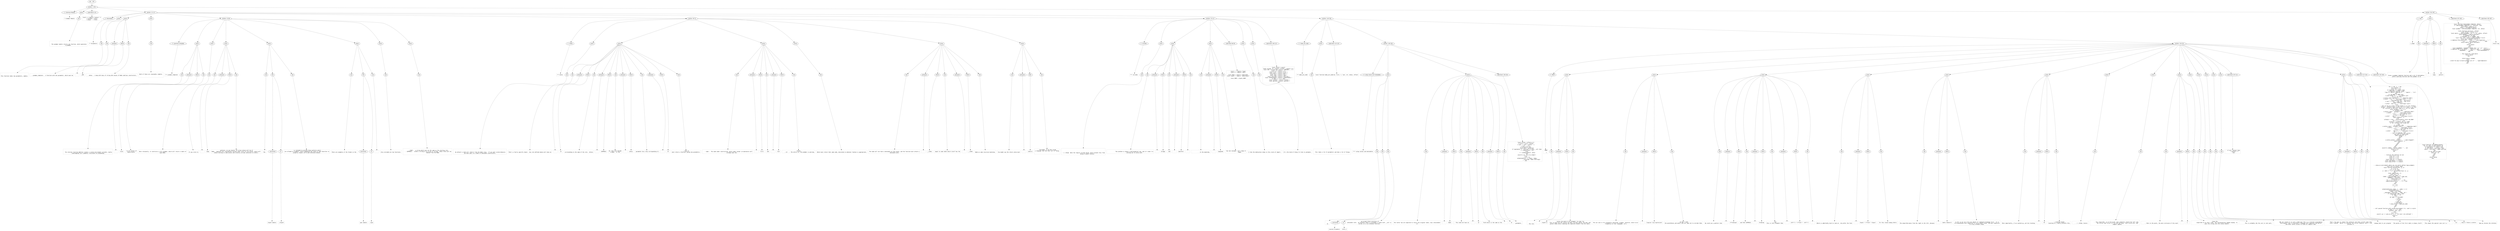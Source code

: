 digraph lpegNode {

node [fontname=Helvetica]
edge [style=dashed]

doc_0 [label="doc - 397"]


doc_0 -> { section_1}
{rank=same; section_1}

section_1 [label="section: 1-351"]


// END RANK doc_0

section_1 -> { header_2 prose_3 codeblock_4 section_5 section_6}
{rank=same; header_2 prose_3 codeblock_4 section_5 section_6}

header_2 [label="1 : Grammar Module"]

prose_3 [label="prose"]

codeblock_4 [label="code block 6-10"]

section_5 [label="section: 12-117"]

section_6 [label="section: 352-397"]


// END RANK section_1

header_2 -> leaf_7
leaf_7  [color=Gray,shape=rectangle,fontname=Inconsolata,label="* Grammar Module"]
// END RANK header_2

prose_3 -> { raw_8}
{rank=same; raw_8}

raw_8 [label="raw"]


// END RANK prose_3

raw_8 -> leaf_9
leaf_9  [color=Gray,shape=rectangle,fontname=Inconsolata,label="

  The grammar module returns one function, which generates
a grammar.
"]
// END RANK raw_8

codeblock_4 -> leaf_10
leaf_10  [color=Gray,shape=rectangle,fontname=Inconsolata,label="local s = require \"status\" ()
s.verbose = false
s.angry   = false"]
// END RANK codeblock_4

section_5 -> { header_11 prose_12 prose_13 prose_14 section_15 section_16 section_17 section_18}
{rank=same; header_11 prose_12 prose_13 prose_14 section_15 section_16 section_17 section_18}

header_11 [label="2 : Parameters"]

prose_12 [label="prose"]

prose_13 [label="prose"]

prose_14 [label="prose"]

section_15 [label="section: 23-48"]

section_16 [label="section: 49-73"]

section_17 [label="section: 74-117"]

section_18 [label="section: 118-158"]


// END RANK section_5

header_11 -> leaf_19
leaf_19  [color=Gray,shape=rectangle,fontname=Inconsolata,label="** Parameters"]
// END RANK header_11

prose_12 -> { raw_20}
{rank=same; raw_20}

raw_20 [label="raw"]


// END RANK prose_12

raw_20 -> leaf_21
leaf_21  [color=Gray,shape=rectangle,fontname=Inconsolata,label="

This function takes two parameters, namely:
"]
// END RANK raw_20

prose_13 -> { raw_22 prespace_23 literal_24 raw_25}
{rank=same; raw_22 prespace_23 literal_24 raw_25}

raw_22 [label="raw"]

prespace_23 [label="prespace"]

literal_24 [label="literal"]

raw_25 [label="raw"]


// END RANK prose_13

raw_22 -> leaf_26
leaf_26  [color=Gray,shape=rectangle,fontname=Inconsolata,label="
  - grammar_template :  A function with one parameter, which must be"]
// END RANK raw_22

prespace_23 -> leaf_27
leaf_27  [color=Gray,shape=rectangle,fontname=Inconsolata,label=" "]
// END RANK prespace_23

literal_24 -> leaf_28
leaf_28  [color=Gray,shape=rectangle,fontname=Inconsolata,label="_ENV"]
// END RANK literal_24

raw_25 -> leaf_29
leaf_29  [color=Gray,shape=rectangle,fontname=Inconsolata,label=".
  - metas :  A map with keys of string and values of Node subclass constructors.
"]
// END RANK raw_25

prose_14 -> { raw_30}
{rank=same; raw_30}

raw_30 [label="raw"]


// END RANK prose_14

raw_30 -> leaf_31
leaf_31  [color=Gray,shape=rectangle,fontname=Inconsolata,label="
Both of these are reasonably complex.


"]
// END RANK raw_30

section_15 -> { header_32 prose_33 prose_34 prose_35 prose_36 prose_37 prose_38 prose_39}
{rank=same; header_32 prose_33 prose_34 prose_35 prose_36 prose_37 prose_38 prose_39}

header_32 [label="3 : grammar_template"]

prose_33 [label="prose"]

prose_34 [label="prose"]

prose_35 [label="prose"]

prose_36 [label="prose"]

prose_37 [label="prose"]

prose_38 [label="prose"]

prose_39 [label="prose"]


// END RANK section_15

header_32 -> leaf_40
leaf_40  [color=Gray,shape=rectangle,fontname=Inconsolata,label="*** grammar_template"]
// END RANK header_32

prose_33 -> { raw_41 prespace_42 literal_43 raw_44}
{rank=same; raw_41 prespace_42 literal_43 raw_44}

raw_41 [label="raw"]

prespace_42 [label="prespace"]

literal_43 [label="literal"]

raw_44 [label="raw"]


// END RANK prose_33

raw_41 -> leaf_45
leaf_45  [color=Gray,shape=rectangle,fontname=Inconsolata,label="

  The internal function @define creates a custom environment variable, neatly
sidestepping lua's pedantic insistance on prepending"]
// END RANK raw_41

prespace_42 -> leaf_46
leaf_46  [color=Gray,shape=rectangle,fontname=Inconsolata,label=" "]
// END RANK prespace_42

literal_43 -> leaf_47
leaf_47  [color=Gray,shape=rectangle,fontname=Inconsolata,label="local"]
// END RANK literal_43

raw_44 -> leaf_48
leaf_48  [color=Gray,shape=rectangle,fontname=Inconsolata,label=" to all values of
significance.
"]
// END RANK raw_44

prose_34 -> { raw_49}
{rank=same; raw_49}

raw_49 [label="raw"]


// END RANK prose_34

raw_49 -> leaf_50
leaf_50  [color=Gray,shape=rectangle,fontname=Inconsolata,label="
More relevantly, it constructs a full grammar, which will return a table of
type Node.
"]
// END RANK raw_49

prose_35 -> { raw_51 prespace_52 literal_53 raw_54}
{rank=same; raw_51 prespace_52 literal_53 raw_54}

raw_51 [label="raw"]

prespace_52 [label="prespace"]

literal_53 [label="literal"]

raw_54 [label="raw"]


// END RANK prose_35

raw_51 -> leaf_55
leaf_55  [color=Gray,shape=rectangle,fontname=Inconsolata,label="
If you stick to"]
// END RANK raw_51

prespace_52 -> leaf_56
leaf_56  [color=Gray,shape=rectangle,fontname=Inconsolata,label=" "]
// END RANK prespace_52

literal_53 -> leaf_57
leaf_57  [color=Gray,shape=rectangle,fontname=Inconsolata,label="lpeg"]
// END RANK literal_53

raw_54 -> leaf_58
leaf_58  [color=Gray,shape=rectangle,fontname=Inconsolata,label=" patterns, as you should, all array values will be of
Node.  Captures will interpolate various other sorts of Lua values, which will
induce halting in some places and silently corrupt execution in others.
"]
// END RANK raw_54

prose_36 -> { raw_59 link_60 raw_61}
{rank=same; raw_59 link_60 raw_61}

raw_59 [label="raw"]

link_60 [label="link"]

raw_61 [label="raw"]


// END RANK prose_36

raw_59 -> leaf_62
leaf_62  [color=Gray,shape=rectangle,fontname=Inconsolata,label="
The "]
// END RANK raw_59

link_60 -> { anchortext_63 url_64}
{rank=same; anchortext_63 url_64}

anchortext_63 [label="anchortext"]

url_64 [label="url"]


// END RANK link_60

anchortext_63 -> leaf_65
leaf_65  [color=Gray,shape=rectangle,fontname=Inconsolata,label="elpatt module"]
// END RANK anchortext_63

url_64 -> leaf_66
leaf_66  [color=Gray,shape=rectangle,fontname=Inconsolata,label="./elpatt"]
// END RANK url_64

raw_61 -> leaf_67
leaf_67  [color=Gray,shape=rectangle,fontname=Inconsolata,label=" is intended to provide those patterns which
are allowed in Grammars, while expanding the scope of some favorites to
properly respect utf-8 and otherwise behave.
"]
// END RANK raw_61

prose_37 -> { raw_68 link_69 raw_70}
{rank=same; raw_68 link_69 raw_70}

raw_68 [label="raw"]

link_69 [label="link"]

raw_70 [label="raw"]


// END RANK prose_37

raw_68 -> leaf_71
leaf_71  [color=Gray,shape=rectangle,fontname=Inconsolata,label="
There are examples of the format in the "]
// END RANK raw_68

link_69 -> { anchortext_72 url_73}
{rank=same; anchortext_72 url_73}

anchortext_72 [label="anchortext"]

url_73 [label="url"]


// END RANK link_69

anchortext_72 -> leaf_74
leaf_74  [color=Gray,shape=rectangle,fontname=Inconsolata,label="spec module"]
// END RANK anchortext_72

url_73 -> leaf_75
leaf_75  [color=Gray,shape=rectangle,fontname=Inconsolata,label="./spec"]
// END RANK url_73

raw_70 -> leaf_76
leaf_76  [color=Gray,shape=rectangle,fontname=Inconsolata,label=".
"]
// END RANK raw_70

prose_38 -> { raw_77}
{rank=same; raw_77}

raw_77 [label="raw"]


// END RANK prose_38

raw_77 -> leaf_78
leaf_78  [color=Gray,shape=rectangle,fontname=Inconsolata,label="
Also included are two functions:
"]
// END RANK raw_77

prose_39 -> { raw_79}
{rank=same; raw_79}

raw_79 [label="raw"]


// END RANK prose_39

raw_79 -> leaf_80
leaf_80  [color=Gray,shape=rectangle,fontname=Inconsolata,label="
  -  START :  a string which must be the same as the starting rule.
  -  SUPPRESS :  either a string or an array of strings. These rules will be
                 removed from the Node.

"]
// END RANK raw_79

section_16 -> { header_81 prose_82 prose_83 prose_84 prose_85 prose_86 prose_87}
{rank=same; header_81 prose_82 prose_83 prose_84 prose_85 prose_86 prose_87}

header_81 [label="3 : metas"]

prose_82 [label="prose"]

prose_83 [label="prose"]

prose_84 [label="prose"]

prose_85 [label="prose"]

prose_86 [label="prose"]

prose_87 [label="prose"]


// END RANK section_16

header_81 -> leaf_88
leaf_88  [color=Gray,shape=rectangle,fontname=Inconsolata,label="*** metas"]
// END RANK header_81

prose_82 -> { raw_89}
{rank=same; raw_89}

raw_89 [label="raw"]


// END RANK prose_82

raw_89 -> leaf_90
leaf_90  [color=Gray,shape=rectangle,fontname=Inconsolata,label="

  By default a node will inherit from the Node class.  If you want custom behavior,
you must pass in a table of metatable constructors.
"]
// END RANK raw_89

prose_83 -> { raw_91 prespace_92 literal_93 raw_94 prespace_95 literal_96 raw_97 prespace_98 literal_99 raw_100 prespace_101 literal_102 raw_103}
{rank=same; raw_91 prespace_92 literal_93 raw_94 prespace_95 literal_96 raw_97 prespace_98 literal_99 raw_100 prespace_101 literal_102 raw_103}

raw_91 [label="raw"]

prespace_92 [label="prespace"]

literal_93 [label="literal"]

raw_94 [label="raw"]

prespace_95 [label="prespace"]

literal_96 [label="literal"]

raw_97 [label="raw"]

prespace_98 [label="prespace"]

literal_99 [label="literal"]

raw_100 [label="raw"]

prespace_101 [label="prespace"]

literal_102 [label="literal"]

raw_103 [label="raw"]


// END RANK prose_83

raw_91 -> leaf_104
leaf_104  [color=Gray,shape=rectangle,fontname=Inconsolata,label="
That's a fairly specific beast.  Any rule defined above will have an"]
// END RANK raw_91

prespace_92 -> leaf_105
leaf_105  [color=Gray,shape=rectangle,fontname=Inconsolata,label=" "]
// END RANK prespace_92

literal_93 -> leaf_106
leaf_106  [color=Gray,shape=rectangle,fontname=Inconsolata,label="id"]
// END RANK literal_93

raw_94 -> leaf_107
leaf_107  [color=Gray,shape=rectangle,fontname=Inconsolata,label="
corresonding to the name of the rule.  Unless"]
// END RANK raw_94

prespace_95 -> leaf_108
leaf_108  [color=Gray,shape=rectangle,fontname=Inconsolata,label=" "]
// END RANK prespace_95

literal_96 -> leaf_109
leaf_109  [color=Gray,shape=rectangle,fontname=Inconsolata,label="SUPPRESS"]
// END RANK literal_96

raw_97 -> leaf_110
leaf_110  [color=Gray,shape=rectangle,fontname=Inconsolata,label="ed, this will become
a Node.  If the"]
// END RANK raw_97

prespace_98 -> leaf_111
leaf_111  [color=Gray,shape=rectangle,fontname=Inconsolata,label=" "]
// END RANK prespace_98

literal_99 -> leaf_112
leaf_112  [color=Gray,shape=rectangle,fontname=Inconsolata,label="metas"]
// END RANK literal_99

raw_100 -> leaf_113
leaf_113  [color=Gray,shape=rectangle,fontname=Inconsolata,label=" parameter has a key corresponding to"]
// END RANK raw_100

prespace_101 -> leaf_114
leaf_114  [color=Gray,shape=rectangle,fontname=Inconsolata,label=" "]
// END RANK prespace_101

literal_102 -> leaf_115
leaf_115  [color=Gray,shape=rectangle,fontname=Inconsolata,label="id"]
// END RANK literal_102

raw_103 -> leaf_116
leaf_116  [color=Gray,shape=rectangle,fontname=Inconsolata,label=", then it
must return a function taking two parameters:
"]
// END RANK raw_103

prose_84 -> { raw_117 prespace_118 literal_119 raw_120 prespace_121 literal_122 raw_123}
{rank=same; raw_117 prespace_118 literal_119 raw_120 prespace_121 literal_122 raw_123}

raw_117 [label="raw"]

prespace_118 [label="prespace"]

literal_119 [label="literal"]

raw_120 [label="raw"]

prespace_121 [label="prespace"]

literal_122 [label="literal"]

raw_123 [label="raw"]


// END RANK prose_84

raw_117 -> leaf_124
leaf_124  [color=Gray,shape=rectangle,fontname=Inconsolata,label="
   - node :  The node under construction, which under normal circumstances will
             already have the"]
// END RANK raw_117

prespace_118 -> leaf_125
leaf_125  [color=Gray,shape=rectangle,fontname=Inconsolata,label=" "]
// END RANK prespace_118

literal_119 -> leaf_126
leaf_126  [color=Gray,shape=rectangle,fontname=Inconsolata,label="first"]
// END RANK literal_119

raw_120 -> leaf_127
leaf_127  [color=Gray,shape=rectangle,fontname=Inconsolata,label=" and"]
// END RANK raw_120

prespace_121 -> leaf_128
leaf_128  [color=Gray,shape=rectangle,fontname=Inconsolata,label=" "]
// END RANK prespace_121

literal_122 -> leaf_129
leaf_129  [color=Gray,shape=rectangle,fontname=Inconsolata,label="last"]
// END RANK literal_122

raw_123 -> leaf_130
leaf_130  [color=Gray,shape=rectangle,fontname=Inconsolata,label=" fields.
   - str  :  The entire str the grammar is parsing.
"]
// END RANK raw_123

prose_85 -> { raw_131}
{rank=same; raw_131}

raw_131 [label="raw"]


// END RANK prose_85

raw_131 -> leaf_132
leaf_132  [color=Gray,shape=rectangle,fontname=Inconsolata,label="
Which must return that same node, decorated in whatever fashion is appropriate.
"]
// END RANK raw_131

prose_86 -> { raw_133 prespace_134 literal_135 raw_136 prespace_137 literal_138 raw_139}
{rank=same; raw_133 prespace_134 literal_135 raw_136 prespace_137 literal_138 raw_139}

raw_133 [label="raw"]

prespace_134 [label="prespace"]

literal_135 [label="literal"]

raw_136 [label="raw"]

prespace_137 [label="prespace"]

literal_138 [label="literal"]

raw_139 [label="raw"]


// END RANK prose_86

raw_133 -> leaf_140
leaf_140  [color=Gray,shape=rectangle,fontname=Inconsolata,label="
The node will not have a metatable at this point, and the function must attach a
metatable with"]
// END RANK raw_133

prespace_134 -> leaf_141
leaf_141  [color=Gray,shape=rectangle,fontname=Inconsolata,label=" "]
// END RANK prespace_134

literal_135 -> leaf_142
leaf_142  [color=Gray,shape=rectangle,fontname=Inconsolata,label="__index"]
// END RANK literal_135

raw_136 -> leaf_143
leaf_143  [color=Gray,shape=rectangle,fontname=Inconsolata,label=" equal to some table which itself has the"]
// END RANK raw_136

prespace_137 -> leaf_144
leaf_144  [color=Gray,shape=rectangle,fontname=Inconsolata,label=" "]
// END RANK prespace_137

literal_138 -> leaf_145
leaf_145  [color=Gray,shape=rectangle,fontname=Inconsolata,label="__index"]
// END RANK literal_138

raw_139 -> leaf_146
leaf_146  [color=Gray,shape=rectangle,fontname=Inconsolata,label="
Node as some recursive backstop.
"]
// END RANK raw_139

prose_87 -> { raw_147 prespace_148 italic_149 raw_150}
{rank=same; raw_147 prespace_148 italic_149 raw_150}

raw_147 [label="raw"]

prespace_148 [label="prespace"]

italic_149 [label="italic"]

raw_150 [label="raw"]


// END RANK prose_87

raw_147 -> leaf_151
leaf_151  [color=Gray,shape=rectangle,fontname=Inconsolata,label="
You might say the return value must"]
// END RANK raw_147

prespace_148 -> leaf_152
leaf_152  [color=Gray,shape=rectangle,fontname=Inconsolata,label=" "]
// END RANK prespace_148

italic_149 -> leaf_153
leaf_153  [color=Gray,shape=rectangle,fontname=Inconsolata,label="inherit"]
// END RANK italic_149

raw_150 -> leaf_154
leaf_154  [color=Gray,shape=rectangle,fontname=Inconsolata,label=" from Node, if we were using
a language that did that sort of thing.


"]
// END RANK raw_150

section_17 -> { header_155 prose_156 prose_157 prose_158 codeblock_159 prose_160 prose_161 codeblock_162}
{rank=same; header_155 prose_156 prose_157 prose_158 codeblock_159 prose_160 prose_161 codeblock_162}

header_155 [label="3 : includes"]

prose_156 [label="prose"]

prose_157 [label="prose"]

prose_158 [label="prose"]

codeblock_159 [label="code block 86-94"]

prose_160 [label="prose"]

prose_161 [label="prose"]

codeblock_162 [label="code block 100-115"]


// END RANK section_17

header_155 -> leaf_163
leaf_163  [color=Gray,shape=rectangle,fontname=Inconsolata,label="*** includes"]
// END RANK header_155

prose_156 -> { raw_164}
{rank=same; raw_164}

raw_164 [label="raw"]


// END RANK prose_156

raw_164 -> leaf_165
leaf_165  [color=Gray,shape=rectangle,fontname=Inconsolata,label="


- [ ] #todo  Note the require strings below, which prevent this from
             being a usable library.
"]
// END RANK raw_164

prose_157 -> { raw_166 prespace_167 literal_168 raw_169 prespace_170 literal_171 raw_172}
{rank=same; raw_166 prespace_167 literal_168 raw_169 prespace_170 literal_171 raw_172}

raw_166 [label="raw"]

prespace_167 [label="prespace"]

literal_168 [label="literal"]

raw_169 [label="raw"]

prespace_170 [label="prespace"]

literal_171 [label="literal"]

raw_172 [label="raw"]


// END RANK prose_157

raw_166 -> leaf_173
leaf_173  [color=Gray,shape=rectangle,fontname=Inconsolata,label="
             The problem is almost a philosophical one, and it's what I'm
             setting out to solve with"]
// END RANK raw_166

prespace_167 -> leaf_174
leaf_174  [color=Gray,shape=rectangle,fontname=Inconsolata,label=" "]
// END RANK prespace_167

literal_168 -> leaf_175
leaf_175  [color=Gray,shape=rectangle,fontname=Inconsolata,label="bridge"]
// END RANK literal_168

raw_169 -> leaf_176
leaf_176  [color=Gray,shape=rectangle,fontname=Inconsolata,label=" and"]
// END RANK raw_169

prespace_170 -> leaf_177
leaf_177  [color=Gray,shape=rectangle,fontname=Inconsolata,label=" "]
// END RANK prespace_170

literal_171 -> leaf_178
leaf_178  [color=Gray,shape=rectangle,fontname=Inconsolata,label="manifest"]
// END RANK literal_171

raw_172 -> leaf_179
leaf_179  [color=Gray,shape=rectangle,fontname=Inconsolata,label=".
"]
// END RANK raw_172

prose_158 -> { raw_180 prespace_181 literal_182 raw_183}
{rank=same; raw_180 prespace_181 literal_182 raw_183}

raw_180 [label="raw"]

prespace_181 [label="prespace"]

literal_182 [label="literal"]

raw_183 [label="raw"]


// END RANK prose_158

raw_180 -> leaf_184
leaf_184  [color=Gray,shape=rectangle,fontname=Inconsolata,label="
             In the meantime,"]
// END RANK raw_180

prespace_181 -> leaf_185
leaf_185  [color=Gray,shape=rectangle,fontname=Inconsolata,label=" "]
// END RANK prespace_181

literal_182 -> leaf_186
leaf_186  [color=Gray,shape=rectangle,fontname=Inconsolata,label="lpegnode"]
// END RANK literal_182

raw_183 -> leaf_187
leaf_187  [color=Gray,shape=rectangle,fontname=Inconsolata,label=" has one consumer. Let's keep it
             happy.
"]
// END RANK raw_183

codeblock_159 -> leaf_188
leaf_188  [color=Gray,shape=rectangle,fontname=Inconsolata,label="local L = require \"lpeg\"
local a = require \"ansi\"

local Node = require \"node/node\"
local elpatt = require \"node/elpatt\"

local DROP = elpatt.DROP"]
// END RANK codeblock_159

prose_160 -> { raw_189}
{rank=same; raw_189}

raw_189 [label="raw"]


// END RANK prose_160

raw_189 -> leaf_190
leaf_190  [color=Gray,shape=rectangle,fontname=Inconsolata,label="
I like the dedication shown in this style of import.
"]
// END RANK raw_189

prose_161 -> { raw_191}
{rank=same; raw_191}

raw_191 [label="raw"]


// END RANK prose_161

raw_191 -> leaf_192
leaf_192  [color=Gray,shape=rectangle,fontname=Inconsolata,label="
It's the kind of thing I'd like to automate.
"]
// END RANK raw_191

codeblock_162 -> leaf_193
leaf_193  [color=Gray,shape=rectangle,fontname=Inconsolata,label="local assert = assert
local string, io = assert( string ), assert( io )
local VER = string.sub( assert( _VERSION ), -4 )
local _G = assert( _G )
local error = assert( error )
local pairs = assert( pairs )
local next = assert( next )
local type = assert( type )
local tostring = assert( tostring )
local setmetatable = assert( setmetatable )
if VER == \" 5.1\" then
   local setfenv = assert( setfenv )
   local getfenv = assert( getfenv )
end"]
// END RANK codeblock_162

section_18 -> { header_194 prose_195 codeblock_196 section_197 section_198}
{rank=same; header_194 prose_195 codeblock_196 section_197 section_198}

header_194 [label="3 : make_ast_node"]

prose_195 [label="prose"]

codeblock_196 [label="code block 123-125"]

section_197 [label="section: 128-158"]

section_198 [label="section: 159-351"]


// END RANK section_18

header_194 -> leaf_199
leaf_199  [color=Gray,shape=rectangle,fontname=Inconsolata,label="*** make_ast_node"]
// END RANK header_194

prose_195 -> { raw_200}
{rank=same; raw_200}

raw_200 [label="raw"]


// END RANK prose_195

raw_200 -> leaf_201
leaf_201  [color=Gray,shape=rectangle,fontname=Inconsolata,label="

  This takes a lot of parameters and does a lot of things.

"]
// END RANK raw_200

codeblock_196 -> leaf_202
leaf_202  [color=Gray,shape=rectangle,fontname=Inconsolata,label="local function make_ast_node(id, first, t, last, str, metas, offset)"]
// END RANK codeblock_196

section_197 -> { header_203 prose_204 prose_205 codeblock_206}
{rank=same; header_203 prose_204 prose_205 codeblock_206}

header_203 [label="4 : setup values and metatables"]

prose_204 [label="prose"]

prose_205 [label="prose"]

codeblock_206 [label="code block 138-156"]


// END RANK section_197

header_203 -> leaf_207
leaf_207  [color=Gray,shape=rectangle,fontname=Inconsolata,label="**** setup values and metatables"]
// END RANK header_203

prose_204 -> { raw_208 link_209 raw_210}
{rank=same; raw_208 link_209 raw_210}

raw_208 [label="raw"]

link_209 [label="link"]

raw_210 [label="raw"]


// END RANK prose_204

raw_208 -> leaf_211
leaf_211  [color=Gray,shape=rectangle,fontname=Inconsolata,label="

  As "]
// END RANK raw_208

link_209 -> { anchortext_212 url_213}
{rank=same; anchortext_212 url_213}

anchortext_212 [label="anchortext"]

url_213 [label="url"]


// END RANK link_209

anchortext_212 -> leaf_214
leaf_214  [color=Gray,shape=rectangle,fontname=Inconsolata,label="covered elsewhere"]
// END RANK anchortext_212

url_213 -> leaf_215
leaf_215  [color=Gray,shape=rectangle,fontname=Inconsolata,label="httk://"]
// END RANK url_213

raw_210 -> leaf_216
leaf_216  [color=Gray,shape=rectangle,fontname=Inconsolata,label=", we accept three varieties of
metatable verb.  An ordinary table is assigned; a table with __call is
called, as is an ordinary function.
"]
// END RANK raw_210

prose_205 -> { raw_217 prespace_218 literal_219 raw_220 prespace_221 literal_222 raw_223 prespace_224 literal_225 raw_226}
{rank=same; raw_217 prespace_218 literal_219 raw_220 prespace_221 literal_222 raw_223 prespace_224 literal_225 raw_226}

raw_217 [label="raw"]

prespace_218 [label="prespace"]

literal_219 [label="literal"]

raw_220 [label="raw"]

prespace_221 [label="prespace"]

literal_222 [label="literal"]

raw_223 [label="raw"]

prespace_224 [label="prespace"]

literal_225 [label="literal"]

raw_226 [label="raw"]


// END RANK prose_205

raw_217 -> leaf_227
leaf_227  [color=Gray,shape=rectangle,fontname=Inconsolata,label="
The latter two are expected to return the original table, now a descendent
of"]
// END RANK raw_217

prespace_218 -> leaf_228
leaf_228  [color=Gray,shape=rectangle,fontname=Inconsolata,label=" "]
// END RANK prespace_218

literal_219 -> leaf_229
leaf_229  [color=Gray,shape=rectangle,fontname=Inconsolata,label="Node"]
// END RANK literal_219

raw_220 -> leaf_230
leaf_230  [color=Gray,shape=rectangle,fontname=Inconsolata,label=".  This need not have an"]
// END RANK raw_220

prespace_221 -> leaf_231
leaf_231  [color=Gray,shape=rectangle,fontname=Inconsolata,label=" "]
// END RANK prespace_221

literal_222 -> leaf_232
leaf_232  [color=Gray,shape=rectangle,fontname=Inconsolata,label="id"]
// END RANK literal_222

raw_223 -> leaf_233
leaf_233  [color=Gray,shape=rectangle,fontname=Inconsolata,label=" field which is the same as the"]
// END RANK raw_223

prespace_224 -> leaf_234
leaf_234  [color=Gray,shape=rectangle,fontname=Inconsolata,label=" "]
// END RANK prespace_224

literal_225 -> leaf_235
leaf_235  [color=Gray,shape=rectangle,fontname=Inconsolata,label="id"]
// END RANK literal_225

raw_226 -> leaf_236
leaf_236  [color=Gray,shape=rectangle,fontname=Inconsolata,label="
parameter.
"]
// END RANK raw_226

codeblock_206 -> leaf_237
leaf_237  [color=Gray,shape=rectangle,fontname=Inconsolata,label="   local offset = offset or 0
   t.first = first + offset
   t.last  = last + offset - 1
   t.str   = str
   if metas[id] then
      local meta = metas[id]
      if type(meta) == \"function\" or meta.__call then
        t = metas[id](t, str)
      else
        t = setmetatable(t, meta)
      end
      assert(t.id, \"no id on Node\")
   else
      t.id = id
       setmetatable(t, {__index = Node,
                     __tostring = Node.toString})
   end"]
// END RANK codeblock_206

section_198 -> { header_238 prose_239 prose_240 prose_241 prose_242 prose_243 prose_244 prose_245 prose_246 prose_247 prose_248 prose_249 prose_250 prose_251 prose_252 codeblock_253 prose_254 prose_255 codeblock_256 codeblock_257}
{rank=same; header_238 prose_239 prose_240 prose_241 prose_242 prose_243 prose_244 prose_245 prose_246 prose_247 prose_248 prose_249 prose_250 prose_251 prose_252 codeblock_253 prose_254 prose_255 codeblock_256 codeblock_257}

header_238 [label="4 : DROP"]

prose_239 [label="prose"]

prose_240 [label="prose"]

prose_241 [label="prose"]

prose_242 [label="prose"]

prose_243 [label="prose"]

prose_244 [label="prose"]

prose_245 [label="prose"]

prose_246 [label="prose"]

prose_247 [label="prose"]

prose_248 [label="prose"]

prose_249 [label="prose"]

prose_250 [label="prose"]

prose_251 [label="prose"]

prose_252 [label="prose"]

codeblock_253 [label="code block 207-211"]

prose_254 [label="prose"]

prose_255 [label="prose"]

codeblock_256 [label="code block 217-333"]

codeblock_257 [label="code block 335-349"]


// END RANK section_198

header_238 -> leaf_258
leaf_258  [color=Gray,shape=rectangle,fontname=Inconsolata,label=" DROP

  T"]
// END RANK header_238

prose_239 -> { raw_259 prespace_260 literal_261 raw_262}
{rank=same; raw_259 prespace_260 literal_261 raw_262}

raw_259 [label="raw"]

prespace_260 [label="prespace"]

literal_261 [label="literal"]

raw_262 [label="raw"]


// END RANK prose_239

raw_259 -> leaf_263
leaf_263  [color=Gray,shape=rectangle,fontname=Inconsolata,label="

  The rule"]
// END RANK raw_259

prespace_260 -> leaf_264
leaf_264  [color=Gray,shape=rectangle,fontname=Inconsolata,label=" "]
// END RANK prespace_260

literal_261 -> leaf_265
leaf_265  [color=Gray,shape=rectangle,fontname=Inconsolata,label="elpatt.D"]
// END RANK literal_261

raw_262 -> leaf_266
leaf_266  [color=Gray,shape=rectangle,fontname=Inconsolata,label=" causes the match to be dropped. In order for
this to give use the results we want, we must adjust the peer and
parent nodes while removing the captured element from the table.
"]
// END RANK raw_262

prose_240 -> { raw_267 prespace_268 literal_269 raw_270}
{rank=same; raw_267 prespace_268 literal_269 raw_270}

raw_267 [label="raw"]

prespace_268 [label="prespace"]

literal_269 [label="literal"]

raw_270 [label="raw"]


// END RANK prose_240

raw_267 -> leaf_271
leaf_271  [color=Gray,shape=rectangle,fontname=Inconsolata,label="
The use case is for eloquently expressed 'wrapper' patterns, which occur
frequently in real languages. In a"]
// END RANK raw_267

prespace_268 -> leaf_272
leaf_272  [color=Gray,shape=rectangle,fontname=Inconsolata,label=" "]
// END RANK prespace_268

literal_269 -> leaf_273
leaf_273  [color=Gray,shape=rectangle,fontname=Inconsolata,label="(typical lisp expression)"]
// END RANK literal_269

raw_270 -> leaf_274
leaf_274  [color=Gray,shape=rectangle,fontname=Inconsolata,label=" we don't need
the parentheses and would like our span not to include them.
"]
// END RANK raw_270

prose_241 -> { raw_275 prespace_276 literal_277 raw_278 prespace_279 literal_280 raw_281 prespace_282 literal_283 raw_284}
{rank=same; raw_275 prespace_276 literal_277 raw_278 prespace_279 literal_280 raw_281 prespace_282 literal_283 raw_284}

raw_275 [label="raw"]

prespace_276 [label="prespace"]

literal_277 [label="literal"]

raw_278 [label="raw"]

prespace_279 [label="prespace"]

literal_280 [label="literal"]

raw_281 [label="raw"]

prespace_282 [label="prespace"]

literal_283 [label="literal"]

raw_284 [label="raw"]


// END RANK prose_241

raw_275 -> leaf_285
leaf_285  [color=Gray,shape=rectangle,fontname=Inconsolata,label="
We could use a pattern like"]
// END RANK raw_275

prespace_276 -> leaf_286
leaf_286  [color=Gray,shape=rectangle,fontname=Inconsolata,label=" "]
// END RANK prespace_276

literal_277 -> leaf_287
leaf_287  [color=Gray,shape=rectangle,fontname=Inconsolata,label="V\"formwrap\""]
// END RANK literal_277

raw_278 -> leaf_288
leaf_288  [color=Gray,shape=rectangle,fontname=Inconsolata,label=" and then SUPPRESS"]
// END RANK raw_278

prespace_279 -> leaf_289
leaf_289  [color=Gray,shape=rectangle,fontname=Inconsolata,label=" "]
// END RANK prespace_279

literal_280 -> leaf_290
leaf_290  [color=Gray,shape=rectangle,fontname=Inconsolata,label="formwrap"]
// END RANK literal_280

raw_281 -> leaf_291
leaf_291  [color=Gray,shape=rectangle,fontname=Inconsolata,label=", but
this is less eloquent than"]
// END RANK raw_281

prespace_282 -> leaf_292
leaf_292  [color=Gray,shape=rectangle,fontname=Inconsolata,label=" "]
// END RANK prespace_282

literal_283 -> leaf_293
leaf_293  [color=Gray,shape=rectangle,fontname=Inconsolata,label="D(P\"(\") * V\"form\" *  D(P\")\")"]
// END RANK literal_283

raw_284 -> leaf_294
leaf_294  [color=Gray,shape=rectangle,fontname=Inconsolata,label=".
"]
// END RANK raw_284

prose_242 -> { raw_295 prespace_296 literal_297 raw_298}
{rank=same; raw_295 prespace_296 literal_297 raw_298}

raw_295 [label="raw"]

prespace_296 [label="prespace"]

literal_297 [label="literal"]

raw_298 [label="raw"]


// END RANK prose_242

raw_295 -> leaf_299
leaf_299  [color=Gray,shape=rectangle,fontname=Inconsolata,label="
Which is admittedly hard to look at.  We prefer the form"]
// END RANK raw_295

prespace_296 -> leaf_300
leaf_300  [color=Gray,shape=rectangle,fontname=Inconsolata,label=""]
// END RANK prespace_296

literal_297 -> leaf_301
leaf_301  [color=Gray,shape=rectangle,fontname=Inconsolata,label="D(pal) * V\"form\" * D(par)"]
// END RANK literal_297

raw_298 -> leaf_302
leaf_302  [color=Gray,shape=rectangle,fontname=Inconsolata,label=" for this reason among others.
"]
// END RANK raw_298

prose_243 -> { raw_303 prespace_304 literal_305 raw_306}
{rank=same; raw_303 prespace_304 literal_305 raw_306}

raw_303 [label="raw"]

prespace_304 [label="prespace"]

literal_305 [label="literal"]

raw_306 [label="raw"]


// END RANK prose_243

raw_303 -> leaf_307
leaf_307  [color=Gray,shape=rectangle,fontname=Inconsolata,label="
The algorithm moves from the right to the left, because"]
// END RANK raw_303

prespace_304 -> leaf_308
leaf_308  [color=Gray,shape=rectangle,fontname=Inconsolata,label=" "]
// END RANK prespace_304

literal_305 -> leaf_309
leaf_309  [color=Gray,shape=rectangle,fontname=Inconsolata,label="table.remove(t)"]
// END RANK literal_305

raw_306 -> leaf_310
leaf_310  [color=Gray,shape=rectangle,fontname=Inconsolata,label="
is O(1) so we can strip any amount of rightward droppage first.  It is
correspondingly more expensive to strip middle drops, and most expensive
to strip leftmost drops.
"]
// END RANK raw_306

prose_244 -> { raw_311 prespace_312 literal_313 raw_314}
{rank=same; raw_311 prespace_312 literal_313 raw_314}

raw_311 [label="raw"]

prespace_312 [label="prespace"]

literal_313 [label="literal"]

raw_314 [label="raw"]


// END RANK prose_244

raw_311 -> leaf_315
leaf_315  [color=Gray,shape=rectangle,fontname=Inconsolata,label="
More importantly, if we counted up, we'd be tracking"]
// END RANK raw_311

prespace_312 -> leaf_316
leaf_316  [color=Gray,shape=rectangle,fontname=Inconsolata,label=" "]
// END RANK prespace_312

literal_313 -> leaf_317
leaf_317  [color=Gray,shape=rectangle,fontname=Inconsolata,label="#t"]
// END RANK literal_313

raw_314 -> leaf_318
leaf_318  [color=Gray,shape=rectangle,fontname=Inconsolata,label=", a moving target.
Counting to 1 neatly prevents this.
"]
// END RANK raw_314

prose_245 -> { raw_319}
{rank=same; raw_319}

raw_319 [label="raw"]


// END RANK prose_245

raw_319 -> leaf_320
leaf_320  [color=Gray,shape=rectangle,fontname=Inconsolata,label="
   -  [ ] #Todo :Faster:
"]
// END RANK raw_319

prose_246 -> { raw_321}
{rank=same; raw_321}

raw_321 [label="raw"]


// END RANK prose_246

raw_321 -> leaf_322
leaf_322  [color=Gray,shape=rectangle,fontname=Inconsolata,label="
     -  This algorithm, as we discussed, goes quadratic toward the left side.
        The correct way to go is if we see any drop, flip a dirty bit, and
        compact upward.
"]
// END RANK raw_321

prose_247 -> { raw_323 prespace_324 literal_325 raw_326}
{rank=same; raw_323 prespace_324 literal_325 raw_326}

raw_323 [label="raw"]

prespace_324 [label="prespace"]

literal_325 [label="literal"]

raw_326 [label="raw"]


// END RANK prose_247

raw_323 -> leaf_327
leaf_327  [color=Gray,shape=rectangle,fontname=Inconsolata,label="
     -  More to the point, the mere inclusion of this much"]
// END RANK raw_323

prespace_324 -> leaf_328
leaf_328  [color=Gray,shape=rectangle,fontname=Inconsolata,label=" "]
// END RANK prespace_324

literal_325 -> leaf_329
leaf_329  [color=Gray,shape=rectangle,fontname=Inconsolata,label="s:"]
// END RANK literal_325

raw_326 -> leaf_330
leaf_330  [color=Gray,shape=rectangle,fontname=Inconsolata,label=" slows the
        algorithm to an utter crawl. The concatenations happen anyway, to
        pass the string into the status module.
"]
// END RANK raw_326

prose_248 -> { raw_331}
{rank=same; raw_331}

raw_331 [label="raw"]


// END RANK prose_248

raw_331 -> leaf_332
leaf_332  [color=Gray,shape=rectangle,fontname=Inconsolata,label="
        This is probably 10x the cost in real work.
"]
// END RANK raw_331

prose_249 -> { raw_333}
{rank=same; raw_333}

raw_333 [label="raw"]


// END RANK prose_249

raw_333 -> leaf_334
leaf_334  [color=Gray,shape=rectangle,fontname=Inconsolata,label="
        Why am I doing it in such a dumb way? This is a literate programming
        environment, and I'm building a language with templates and macros
        and other useful access to state at compile time.
"]
// END RANK raw_333

prose_250 -> { raw_335}
{rank=same; raw_335}

raw_335 [label="raw"]


// END RANK prose_250

raw_335 -> leaf_336
leaf_336  [color=Gray,shape=rectangle,fontname=Inconsolata,label="
        That's two ways to remove the verbosity and other printfs when they
        aren't wanted.  Better to simulate the correct behavior until I can
        provide it.
"]
// END RANK raw_335

prose_251 -> { raw_337}
{rank=same; raw_337}

raw_337 [label="raw"]


// END RANK prose_251

raw_337 -> leaf_338
leaf_338  [color=Gray,shape=rectangle,fontname=Inconsolata,label="
anyway back to our program
"]
// END RANK raw_337

prose_252 -> { raw_339}
{rank=same; raw_339}

raw_339 [label="raw"]


// END RANK prose_252

raw_339 -> leaf_340
leaf_340  [color=Gray,shape=rectangle,fontname=Inconsolata,label="
The parent of the first node is always itself:
"]
// END RANK raw_339

codeblock_253 -> leaf_341
leaf_341  [color=Gray,shape=rectangle,fontname=Inconsolata,label="   if not t.parent then
      t.parent = t
   end"]
// END RANK codeblock_253

prose_254 -> { raw_342 prespace_343 literal_344 raw_345}
{rank=same; raw_342 prespace_343 literal_344 raw_345}

raw_342 [label="raw"]

prespace_343 [label="prespace"]

literal_344 [label="literal"]

raw_345 [label="raw"]


// END RANK prose_254

raw_342 -> leaf_346
leaf_346  [color=Gray,shape=rectangle,fontname=Inconsolata,label="
This means the special case isn't a"]
// END RANK raw_342

prespace_343 -> leaf_347
leaf_347  [color=Gray,shape=rectangle,fontname=Inconsolata,label=" "]
// END RANK prespace_343

literal_344 -> leaf_348
leaf_348  [color=Gray,shape=rectangle,fontname=Inconsolata,label="nil"]
// END RANK literal_344

raw_345 -> leaf_349
leaf_349  [color=Gray,shape=rectangle,fontname=Inconsolata,label=", which I think is better.
"]
// END RANK raw_345

prose_255 -> { raw_350}
{rank=same; raw_350}

raw_350 [label="raw"]


// END RANK prose_255

raw_350 -> leaf_351
leaf_351  [color=Gray,shape=rectangle,fontname=Inconsolata,label="
Now we iterate the children
"]
// END RANK raw_350

codeblock_256 -> leaf_352
leaf_352  [color=Gray,shape=rectangle,fontname=Inconsolata,label="   for i = #t, 1, -1 do
      t[i].parent = t
      local cap = t[i]
      if type(cap) ~= \"table\" then
         s:complain(\"CAPTURE ISSUE\",
                    \"type of capture subgroup is \" .. type(v) .. \"\\n\")
      end
      if cap.DROP == DROP then
         s:verb(\"drops in \" .. a.bright(t.id))
         if i == #t then
            s:verb(a.red(\"rightmost\") .. \" remaining node\")
            s:verb(\"  t.$: \" .. tostring(t.last) .. \" Δ: \"
                   .. tostring(cap.last - cap.first))
            t.last = t.last - (cap.last - cap.first)
            table.remove(t)
            s:verb(\"  new t.$: \" .. tostring(t.last))
         else
            -- Here we may be either in the middle or at the leftmost
            -- margin.  Leftmost means either we're at index 1, or that
            -- all children to the left, down to 1, are all DROPs.
            local leftmost = (i == 1)
            if leftmost then
               s:verb(a.cyan(\"  leftmost\") .. \" remaining node\")
               s:verb(\"    t.^: \" .. tostring(t.first)
                      .. \" D.$: \" .. tostring(cap.last))
               t.first = cap.last
               s:verb(\"    new t.^: \" .. tostring(t.first))
               table.remove(t, 1)
            else
               leftmost = true -- provisionally since cap.DROP
               for j = i, 1, -1 do
                 leftmost = leftmost and t[j].DROP
                 if not leftmost then break end
               end
               if leftmost then
                  s:verb(a.cyan(\"  leftmost inner\") .. \" remaining node\")
                  s:verb(\"    t.^: \" .. tostring(t.first)
                         .. \" D.$: \" .. tostring(cap.last))
                  t.first = cap.last
                  s:verb(\"    new t.^: \" .. tostring(t.first))
                  for j = i, 1, -1 do
                     -- this is quadradic but correct
                     -- and easy to understand.
                     table.remove(t, j)
                     break
                  end
               else
                  s:verb(a.green(\"  middle\") .. \" node dropped\")
                  table.remove(t, i)
               end
            end
         end
      end
   end
   assert(t.isNode, \"failed isNode: \" .. id)
   assert(t.str)
   return t
end


-- localize the patterns we use
local Cp = L.Cp
local Cc = L.Cc
local Ct = L.Ct
local arg1_str = L.Carg(1)
local arg2_metas = L.Carg(2)
local arg3_offset = L.Carg(3)


-- setup an environment where you can easily define lpeg grammars
-- with lots of syntax sugar
local function define(func, g, e)
  g = g or {}
  if e == nil then
    e = VER == \" 5.1\" and getfenv(func) or _G
  end
  local suppressed = {}
  local env = {}
  local env_index = {
    START = function(name) g[1] = name end,
    SUPPRESS = function(...)
      suppressed = {}
      for i = 1, select('#', ...) do
        suppressed[select(i, ... )] = true
      end
    end,
    V = L.V,
    P = L.P,
  }

  setmetatable(env_index, { __index = e })
  setmetatable(env, {
    __index = env_index,
    __newindex = function( _, name, val )
      if suppressed[ name ] then
        g[ name ] = val
      else
        g[ name ] = (Cc(name)
              * Cp()
              * Ct(val)
              * Cp()
              * arg1_str
              * arg2_metas)
              * arg3_offset / make_ast_node
      end
    end
  })
  -- call passed function with custom environment (5.1- and 5.2-style)
  if VER == \" 5.1\" then
    setfenv( func, env )
  end
  func( env )
  assert( g[ 1 ] and g[ g[ 1 ] ], \"no start rule defined\" )
  return g
end"]
// END RANK codeblock_256

codeblock_257 -> leaf_353
leaf_353  [color=Gray,shape=rectangle,fontname=Inconsolata,label="local function refineMetas(metas)
  for id, meta in pairs(metas) do
    if type(meta) == \"table\" then
      if not meta[\"__tostring\"] then
        meta[\"__tostring\"] = Node.toString
      end
      if not meta.id then
        meta.id = id
      end
    end
  end
  return metas
end"]
// END RANK codeblock_257

section_6 -> { header_354 prose_355 codeblock_356 codeblock_357}
{rank=same; header_354 prose_355 codeblock_356 codeblock_357}

header_354 [label="2 : new"]

prose_355 [label="prose"]

codeblock_356 [label="code block 357-393"]

codeblock_357 [label="code block 395-397"]


// END RANK section_6

header_354 -> leaf_358
leaf_358  [color=Gray,shape=rectangle,fontname=Inconsolata,label="r_templ"]
// END RANK header_354

prose_355 -> { raw_359 prespace_360 literal_361 raw_362}
{rank=same; raw_359 prespace_360 literal_361 raw_362}

raw_359 [label="raw"]

prespace_360 [label="prespace"]

literal_361 [label="literal"]

raw_362 [label="raw"]


// END RANK prose_355

raw_359 -> leaf_363
leaf_363  [color=Gray,shape=rectangle,fontname=Inconsolata,label="

Given a grammar_template function and a set of metatables,
yield a parsing function and the grammar as an"]
// END RANK raw_359

prespace_360 -> leaf_364
leaf_364  [color=Gray,shape=rectangle,fontname=Inconsolata,label=" "]
// END RANK prespace_360

literal_361 -> leaf_365
leaf_365  [color=Gray,shape=rectangle,fontname=Inconsolata,label="lpeg"]
// END RANK literal_361

raw_362 -> leaf_366
leaf_366  [color=Gray,shape=rectangle,fontname=Inconsolata,label=" pattern.
"]
// END RANK raw_362

codeblock_356 -> leaf_367
leaf_367  [color=Gray,shape=rectangle,fontname=Inconsolata,label="local function new(grammar_template, metas)
  if type(grammar_template) == \"function\" then
    local metas = metas or {}
    metas = refineMetas(metas)
    local grammar = define(grammar_template, nil, metas)

    local function parse(str, offset)
      local offset = offset or 0
      local match = L.match(grammar, str, 1, str, metas, offset)
      local maybeErr = match:lastLeaf()
      if maybeErr.id then
        if maybeErr.id == \"ERROR\" then
          local line, col = match:linePos(maybeErr.first)
          local msg = maybeErr.msg or \"\"
          s:complain(\"Parsing Error\", \" line: \" .. tostring(line) .. \", \"
                     .. \"col: \" .. tostring(col) .. \". \" .. msg)
          return match, match:lastLeaf()
        else
          return match
        end
      else
          local maybeNode = maybeErr.isNode and \" is \" or \" isn't \"
          s:complain(\"No id on match\" .. \"match of type, \" .. type(match)
                    .. maybeNode .. \" a Node: \" .. tostring(maybeErr))
      end

      -- This would be a bad match.
      return match
    end

    return parse, grammar
  else
    s:halt(\"no way to build grammar out of \" .. type(template))
  end
end"]
// END RANK codeblock_356

codeblock_357 -> leaf_368
leaf_368  [color=Gray,shape=rectangle,fontname=Inconsolata,label="return new"]
// END RANK codeblock_357


}
